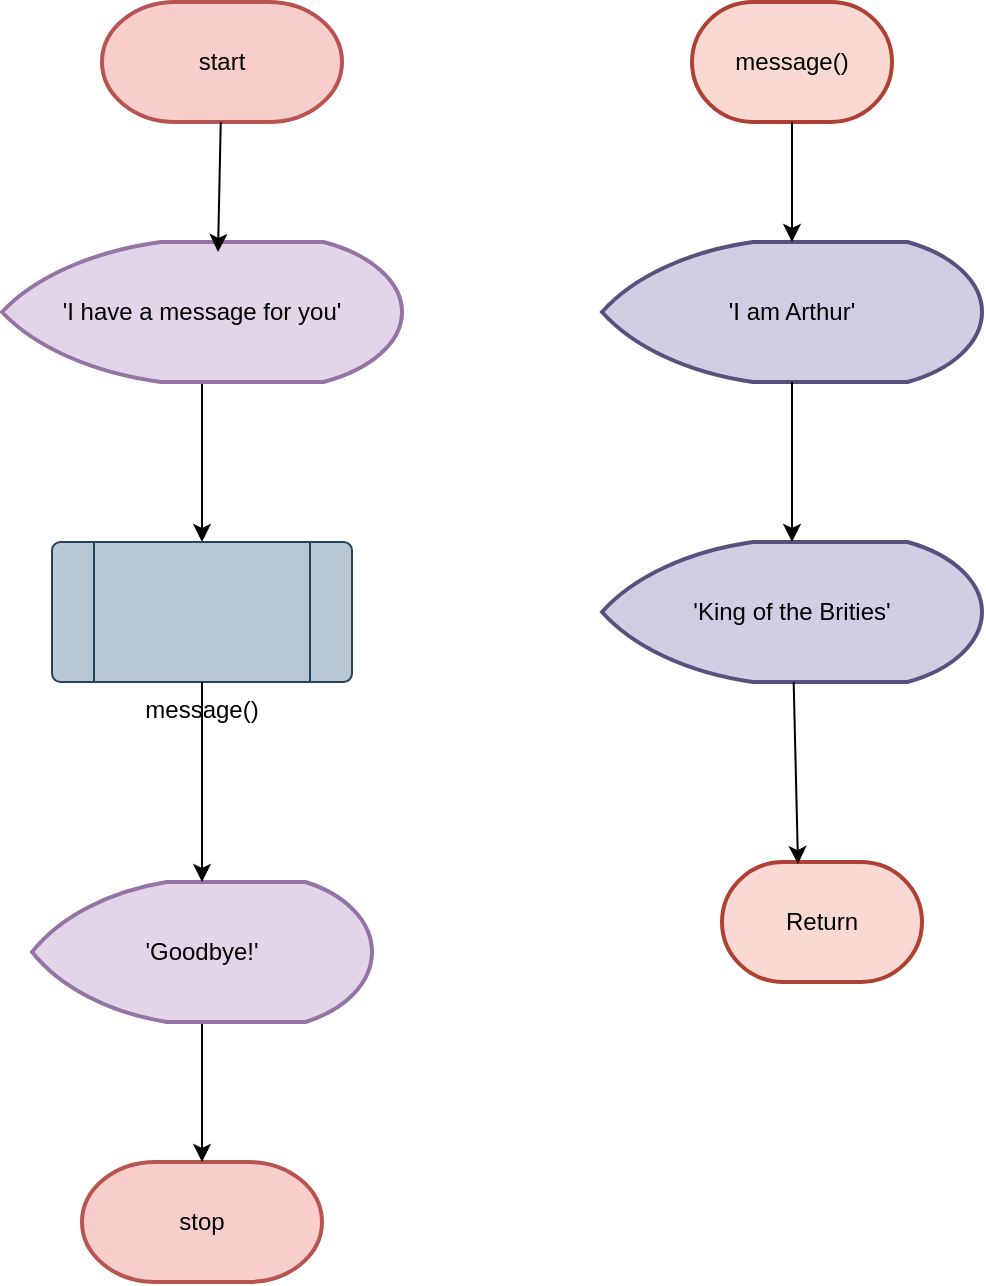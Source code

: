 <mxfile>
    <diagram id="Jayl8uh2IBgcyRRc38K1" name="Page-1">
        <mxGraphModel dx="1216" dy="761" grid="1" gridSize="10" guides="1" tooltips="1" connect="1" arrows="1" fold="1" page="1" pageScale="1" pageWidth="850" pageHeight="1100" math="0" shadow="0">
            <root>
                <mxCell id="0"/>
                <mxCell id="1" parent="0"/>
                <mxCell id="3" value="start" style="strokeWidth=2;html=1;shape=mxgraph.flowchart.terminator;whiteSpace=wrap;fillColor=#f8cecc;strokeColor=#b85450;" vertex="1" parent="1">
                    <mxGeometry x="150" y="50" width="120" height="60" as="geometry"/>
                </mxCell>
                <mxCell id="4" value="stop" style="strokeWidth=2;html=1;shape=mxgraph.flowchart.terminator;whiteSpace=wrap;fillColor=#f8cecc;strokeColor=#b85450;" vertex="1" parent="1">
                    <mxGeometry x="140" y="630" width="120" height="60" as="geometry"/>
                </mxCell>
                <mxCell id="15" style="edgeStyle=none;html=1;entryX=0.5;entryY=0;entryDx=0;entryDy=0;" edge="1" parent="1" source="5" target="9">
                    <mxGeometry relative="1" as="geometry"/>
                </mxCell>
                <mxCell id="5" value="&#39;I have a message for you&#39;" style="strokeWidth=2;html=1;shape=mxgraph.flowchart.display;whiteSpace=wrap;fillColor=#e1d5e7;strokeColor=#9673a6;" vertex="1" parent="1">
                    <mxGeometry x="100" y="170" width="200" height="70" as="geometry"/>
                </mxCell>
                <mxCell id="18" style="edgeStyle=none;html=1;" edge="1" parent="1" source="8" target="4">
                    <mxGeometry relative="1" as="geometry"/>
                </mxCell>
                <mxCell id="8" value="&#39;Goodbye!&#39;" style="strokeWidth=2;html=1;shape=mxgraph.flowchart.display;whiteSpace=wrap;fillColor=#e1d5e7;strokeColor=#9673a6;" vertex="1" parent="1">
                    <mxGeometry x="115" y="490" width="170" height="70" as="geometry"/>
                </mxCell>
                <mxCell id="9" value="message()" style="verticalLabelPosition=bottom;verticalAlign=top;html=1;shape=process;whiteSpace=wrap;rounded=1;size=0.14;arcSize=6;fillColor=#bac8d3;strokeColor=#23445d;" vertex="1" parent="1">
                    <mxGeometry x="125" y="320" width="150" height="70" as="geometry"/>
                </mxCell>
                <mxCell id="10" value="message()" style="strokeWidth=2;html=1;shape=mxgraph.flowchart.terminator;whiteSpace=wrap;fillColor=#fad9d5;strokeColor=#ae4132;" vertex="1" parent="1">
                    <mxGeometry x="445" y="50" width="100" height="60" as="geometry"/>
                </mxCell>
                <mxCell id="11" value="&#39;I am Arthur&#39;" style="strokeWidth=2;html=1;shape=mxgraph.flowchart.display;whiteSpace=wrap;fillColor=#d0cee2;strokeColor=#56517e;" vertex="1" parent="1">
                    <mxGeometry x="400" y="170" width="190" height="70" as="geometry"/>
                </mxCell>
                <mxCell id="12" value="&#39;King of the Brities&#39;" style="strokeWidth=2;html=1;shape=mxgraph.flowchart.display;whiteSpace=wrap;fillColor=#d0cee2;strokeColor=#56517e;" vertex="1" parent="1">
                    <mxGeometry x="400" y="320" width="190" height="70" as="geometry"/>
                </mxCell>
                <mxCell id="13" value="Return" style="strokeWidth=2;html=1;shape=mxgraph.flowchart.terminator;whiteSpace=wrap;fillColor=#fad9d5;strokeColor=#ae4132;" vertex="1" parent="1">
                    <mxGeometry x="460" y="480" width="100" height="60" as="geometry"/>
                </mxCell>
                <mxCell id="14" style="edgeStyle=none;html=1;entryX=0.54;entryY=0.071;entryDx=0;entryDy=0;entryPerimeter=0;" edge="1" parent="1" source="3" target="5">
                    <mxGeometry relative="1" as="geometry"/>
                </mxCell>
                <mxCell id="16" style="edgeStyle=none;html=1;entryX=0.5;entryY=0;entryDx=0;entryDy=0;entryPerimeter=0;" edge="1" parent="1" source="9" target="8">
                    <mxGeometry relative="1" as="geometry"/>
                </mxCell>
                <mxCell id="19" style="edgeStyle=none;html=1;entryX=0.5;entryY=0;entryDx=0;entryDy=0;entryPerimeter=0;" edge="1" parent="1" source="10" target="11">
                    <mxGeometry relative="1" as="geometry"/>
                </mxCell>
                <mxCell id="20" style="edgeStyle=none;html=1;entryX=0.5;entryY=0;entryDx=0;entryDy=0;entryPerimeter=0;" edge="1" parent="1" source="11" target="12">
                    <mxGeometry relative="1" as="geometry"/>
                </mxCell>
                <mxCell id="21" style="edgeStyle=none;html=1;entryX=0.38;entryY=0.017;entryDx=0;entryDy=0;entryPerimeter=0;" edge="1" parent="1" source="12" target="13">
                    <mxGeometry relative="1" as="geometry">
                        <mxPoint x="490" y="480" as="targetPoint"/>
                    </mxGeometry>
                </mxCell>
            </root>
        </mxGraphModel>
    </diagram>
</mxfile>